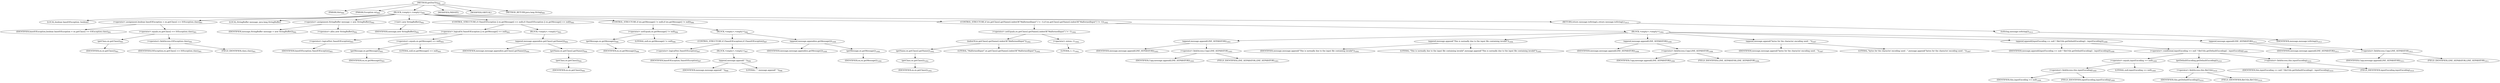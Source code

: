 digraph "getDueTo" {  
"2646" [label = <(METHOD,getDueTo)<SUB>990</SUB>> ]
"2647" [label = <(PARAM,this)<SUB>990</SUB>> ]
"2648" [label = <(PARAM,Exception ex)<SUB>990</SUB>> ]
"2649" [label = <(BLOCK,&lt;empty&gt;,&lt;empty&gt;)<SUB>990</SUB>> ]
"2650" [label = <(LOCAL,boolean baseIOException: boolean)> ]
"2651" [label = <(&lt;operator&gt;.assignment,boolean baseIOException = ex.getClass() == IOException.class)<SUB>991</SUB>> ]
"2652" [label = <(IDENTIFIER,baseIOException,boolean baseIOException = ex.getClass() == IOException.class)<SUB>991</SUB>> ]
"2653" [label = <(&lt;operator&gt;.equals,ex.getClass() == IOException.class)<SUB>991</SUB>> ]
"2654" [label = <(getClass,ex.getClass())<SUB>991</SUB>> ]
"2655" [label = <(IDENTIFIER,ex,ex.getClass())<SUB>991</SUB>> ]
"2656" [label = <(&lt;operator&gt;.fieldAccess,IOException.class)<SUB>991</SUB>> ]
"2657" [label = <(IDENTIFIER,IOException,ex.getClass() == IOException.class)<SUB>991</SUB>> ]
"2658" [label = <(FIELD_IDENTIFIER,class,class)<SUB>991</SUB>> ]
"132" [label = <(LOCAL,StringBuffer message: java.lang.StringBuffer)> ]
"2659" [label = <(&lt;operator&gt;.assignment,StringBuffer message = new StringBuffer())<SUB>992</SUB>> ]
"2660" [label = <(IDENTIFIER,message,StringBuffer message = new StringBuffer())<SUB>992</SUB>> ]
"2661" [label = <(&lt;operator&gt;.alloc,new StringBuffer())<SUB>992</SUB>> ]
"2662" [label = <(&lt;init&gt;,new StringBuffer())<SUB>992</SUB>> ]
"131" [label = <(IDENTIFIER,message,new StringBuffer())<SUB>992</SUB>> ]
"2663" [label = <(CONTROL_STRUCTURE,if (!baseIOException || ex.getMessage() == null),if (!baseIOException || ex.getMessage() == null))<SUB>993</SUB>> ]
"2664" [label = <(&lt;operator&gt;.logicalOr,!baseIOException || ex.getMessage() == null)<SUB>993</SUB>> ]
"2665" [label = <(&lt;operator&gt;.logicalNot,!baseIOException)<SUB>993</SUB>> ]
"2666" [label = <(IDENTIFIER,baseIOException,!baseIOException)<SUB>993</SUB>> ]
"2667" [label = <(&lt;operator&gt;.equals,ex.getMessage() == null)<SUB>993</SUB>> ]
"2668" [label = <(getMessage,ex.getMessage())<SUB>993</SUB>> ]
"2669" [label = <(IDENTIFIER,ex,ex.getMessage())<SUB>993</SUB>> ]
"2670" [label = <(LITERAL,null,ex.getMessage() == null)<SUB>993</SUB>> ]
"2671" [label = <(BLOCK,&lt;empty&gt;,&lt;empty&gt;)<SUB>993</SUB>> ]
"2672" [label = <(append,message.append(ex.getClass().getName()))<SUB>994</SUB>> ]
"2673" [label = <(IDENTIFIER,message,message.append(ex.getClass().getName()))<SUB>994</SUB>> ]
"2674" [label = <(getName,ex.getClass().getName())<SUB>994</SUB>> ]
"2675" [label = <(getClass,ex.getClass())<SUB>994</SUB>> ]
"2676" [label = <(IDENTIFIER,ex,ex.getClass())<SUB>994</SUB>> ]
"2677" [label = <(CONTROL_STRUCTURE,if (ex.getMessage() != null),if (ex.getMessage() != null))<SUB>996</SUB>> ]
"2678" [label = <(&lt;operator&gt;.notEquals,ex.getMessage() != null)<SUB>996</SUB>> ]
"2679" [label = <(getMessage,ex.getMessage())<SUB>996</SUB>> ]
"2680" [label = <(IDENTIFIER,ex,ex.getMessage())<SUB>996</SUB>> ]
"2681" [label = <(LITERAL,null,ex.getMessage() != null)<SUB>996</SUB>> ]
"2682" [label = <(BLOCK,&lt;empty&gt;,&lt;empty&gt;)<SUB>996</SUB>> ]
"2683" [label = <(CONTROL_STRUCTURE,if (!baseIOException),if (!baseIOException))<SUB>997</SUB>> ]
"2684" [label = <(&lt;operator&gt;.logicalNot,!baseIOException)<SUB>997</SUB>> ]
"2685" [label = <(IDENTIFIER,baseIOException,!baseIOException)<SUB>997</SUB>> ]
"2686" [label = <(BLOCK,&lt;empty&gt;,&lt;empty&gt;)<SUB>997</SUB>> ]
"2687" [label = <(append,message.append(&quot; &quot;))<SUB>998</SUB>> ]
"2688" [label = <(IDENTIFIER,message,message.append(&quot; &quot;))<SUB>998</SUB>> ]
"2689" [label = <(LITERAL,&quot; &quot;,message.append(&quot; &quot;))<SUB>998</SUB>> ]
"2690" [label = <(append,message.append(ex.getMessage()))<SUB>1000</SUB>> ]
"2691" [label = <(IDENTIFIER,message,message.append(ex.getMessage()))<SUB>1000</SUB>> ]
"2692" [label = <(getMessage,ex.getMessage())<SUB>1000</SUB>> ]
"2693" [label = <(IDENTIFIER,ex,ex.getMessage())<SUB>1000</SUB>> ]
"2694" [label = <(CONTROL_STRUCTURE,if (ex.getClass().getName().indexOf(&quot;MalformedInput&quot;) != -1),if (ex.getClass().getName().indexOf(&quot;MalformedInput&quot;) != -1))<SUB>1002</SUB>> ]
"2695" [label = <(&lt;operator&gt;.notEquals,ex.getClass().getName().indexOf(&quot;MalformedInput&quot;) != -1)<SUB>1002</SUB>> ]
"2696" [label = <(indexOf,ex.getClass().getName().indexOf(&quot;MalformedInput&quot;))<SUB>1002</SUB>> ]
"2697" [label = <(getName,ex.getClass().getName())<SUB>1002</SUB>> ]
"2698" [label = <(getClass,ex.getClass())<SUB>1002</SUB>> ]
"2699" [label = <(IDENTIFIER,ex,ex.getClass())<SUB>1002</SUB>> ]
"2700" [label = <(LITERAL,&quot;MalformedInput&quot;,ex.getClass().getName().indexOf(&quot;MalformedInput&quot;))<SUB>1002</SUB>> ]
"2701" [label = <(&lt;operator&gt;.minus,-1)<SUB>1002</SUB>> ]
"2702" [label = <(LITERAL,1,-1)<SUB>1002</SUB>> ]
"2703" [label = <(BLOCK,&lt;empty&gt;,&lt;empty&gt;)<SUB>1002</SUB>> ]
"2704" [label = <(append,message.append(LINE_SEPARATOR))<SUB>1003</SUB>> ]
"2705" [label = <(IDENTIFIER,message,message.append(LINE_SEPARATOR))<SUB>1003</SUB>> ]
"2706" [label = <(&lt;operator&gt;.fieldAccess,Copy.LINE_SEPARATOR)<SUB>1003</SUB>> ]
"2707" [label = <(IDENTIFIER,Copy,message.append(LINE_SEPARATOR))<SUB>1003</SUB>> ]
"2708" [label = <(FIELD_IDENTIFIER,LINE_SEPARATOR,LINE_SEPARATOR)<SUB>1003</SUB>> ]
"2709" [label = <(append,message.append(&quot;This is normally due to the input file containing invalid&quot;))<SUB>1004</SUB>> ]
"2710" [label = <(IDENTIFIER,message,message.append(&quot;This is normally due to the input file containing invalid&quot;))<SUB>1004</SUB>> ]
"2711" [label = <(LITERAL,&quot;This is normally due to the input file containing invalid&quot;,message.append(&quot;This is normally due to the input file containing invalid&quot;))<SUB>1005</SUB>> ]
"2712" [label = <(append,message.append(LINE_SEPARATOR))<SUB>1006</SUB>> ]
"2713" [label = <(IDENTIFIER,message,message.append(LINE_SEPARATOR))<SUB>1006</SUB>> ]
"2714" [label = <(&lt;operator&gt;.fieldAccess,Copy.LINE_SEPARATOR)<SUB>1006</SUB>> ]
"2715" [label = <(IDENTIFIER,Copy,message.append(LINE_SEPARATOR))<SUB>1006</SUB>> ]
"2716" [label = <(FIELD_IDENTIFIER,LINE_SEPARATOR,LINE_SEPARATOR)<SUB>1006</SUB>> ]
"2717" [label = <(append,message.append(&quot;bytes for the character encoding used : &quot;))<SUB>1007</SUB>> ]
"2718" [label = <(IDENTIFIER,message,message.append(&quot;bytes for the character encoding used : &quot;))<SUB>1007</SUB>> ]
"2719" [label = <(LITERAL,&quot;bytes for the character encoding used : &quot;,message.append(&quot;bytes for the character encoding used : &quot;))<SUB>1007</SUB>> ]
"2720" [label = <(append,append((inputEncoding == null ? fileUtils.getDefaultEncoding() : inputEncoding)))<SUB>1008</SUB>> ]
"2721" [label = <(IDENTIFIER,message,append((inputEncoding == null ? fileUtils.getDefaultEncoding() : inputEncoding)))<SUB>1008</SUB>> ]
"2722" [label = <(&lt;operator&gt;.conditional,inputEncoding == null ? fileUtils.getDefaultEncoding() : inputEncoding)<SUB>1009</SUB>> ]
"2723" [label = <(&lt;operator&gt;.equals,inputEncoding == null)<SUB>1009</SUB>> ]
"2724" [label = <(&lt;operator&gt;.fieldAccess,this.inputEncoding)<SUB>1009</SUB>> ]
"2725" [label = <(IDENTIFIER,this,inputEncoding == null)<SUB>1009</SUB>> ]
"2726" [label = <(FIELD_IDENTIFIER,inputEncoding,inputEncoding)<SUB>1009</SUB>> ]
"2727" [label = <(LITERAL,null,inputEncoding == null)<SUB>1009</SUB>> ]
"2728" [label = <(getDefaultEncoding,getDefaultEncoding())<SUB>1010</SUB>> ]
"2729" [label = <(&lt;operator&gt;.fieldAccess,this.fileUtils)<SUB>1010</SUB>> ]
"2730" [label = <(IDENTIFIER,this,getDefaultEncoding())<SUB>1010</SUB>> ]
"2731" [label = <(FIELD_IDENTIFIER,fileUtils,fileUtils)<SUB>1010</SUB>> ]
"2732" [label = <(&lt;operator&gt;.fieldAccess,this.inputEncoding)<SUB>1010</SUB>> ]
"2733" [label = <(IDENTIFIER,this,inputEncoding == null ? fileUtils.getDefaultEncoding() : inputEncoding)<SUB>1010</SUB>> ]
"2734" [label = <(FIELD_IDENTIFIER,inputEncoding,inputEncoding)<SUB>1010</SUB>> ]
"2735" [label = <(append,message.append(LINE_SEPARATOR))<SUB>1011</SUB>> ]
"2736" [label = <(IDENTIFIER,message,message.append(LINE_SEPARATOR))<SUB>1011</SUB>> ]
"2737" [label = <(&lt;operator&gt;.fieldAccess,Copy.LINE_SEPARATOR)<SUB>1011</SUB>> ]
"2738" [label = <(IDENTIFIER,Copy,message.append(LINE_SEPARATOR))<SUB>1011</SUB>> ]
"2739" [label = <(FIELD_IDENTIFIER,LINE_SEPARATOR,LINE_SEPARATOR)<SUB>1011</SUB>> ]
"2740" [label = <(RETURN,return message.toString();,return message.toString();)<SUB>1013</SUB>> ]
"2741" [label = <(toString,message.toString())<SUB>1013</SUB>> ]
"2742" [label = <(IDENTIFIER,message,message.toString())<SUB>1013</SUB>> ]
"2743" [label = <(MODIFIER,PRIVATE)> ]
"2744" [label = <(MODIFIER,VIRTUAL)> ]
"2745" [label = <(METHOD_RETURN,java.lang.String)<SUB>990</SUB>> ]
  "2646" -> "2647" 
  "2646" -> "2648" 
  "2646" -> "2649" 
  "2646" -> "2743" 
  "2646" -> "2744" 
  "2646" -> "2745" 
  "2649" -> "2650" 
  "2649" -> "2651" 
  "2649" -> "132" 
  "2649" -> "2659" 
  "2649" -> "2662" 
  "2649" -> "2663" 
  "2649" -> "2677" 
  "2649" -> "2694" 
  "2649" -> "2740" 
  "2651" -> "2652" 
  "2651" -> "2653" 
  "2653" -> "2654" 
  "2653" -> "2656" 
  "2654" -> "2655" 
  "2656" -> "2657" 
  "2656" -> "2658" 
  "2659" -> "2660" 
  "2659" -> "2661" 
  "2662" -> "131" 
  "2663" -> "2664" 
  "2663" -> "2671" 
  "2664" -> "2665" 
  "2664" -> "2667" 
  "2665" -> "2666" 
  "2667" -> "2668" 
  "2667" -> "2670" 
  "2668" -> "2669" 
  "2671" -> "2672" 
  "2672" -> "2673" 
  "2672" -> "2674" 
  "2674" -> "2675" 
  "2675" -> "2676" 
  "2677" -> "2678" 
  "2677" -> "2682" 
  "2678" -> "2679" 
  "2678" -> "2681" 
  "2679" -> "2680" 
  "2682" -> "2683" 
  "2682" -> "2690" 
  "2683" -> "2684" 
  "2683" -> "2686" 
  "2684" -> "2685" 
  "2686" -> "2687" 
  "2687" -> "2688" 
  "2687" -> "2689" 
  "2690" -> "2691" 
  "2690" -> "2692" 
  "2692" -> "2693" 
  "2694" -> "2695" 
  "2694" -> "2703" 
  "2695" -> "2696" 
  "2695" -> "2701" 
  "2696" -> "2697" 
  "2696" -> "2700" 
  "2697" -> "2698" 
  "2698" -> "2699" 
  "2701" -> "2702" 
  "2703" -> "2704" 
  "2703" -> "2709" 
  "2703" -> "2712" 
  "2703" -> "2717" 
  "2703" -> "2720" 
  "2703" -> "2735" 
  "2704" -> "2705" 
  "2704" -> "2706" 
  "2706" -> "2707" 
  "2706" -> "2708" 
  "2709" -> "2710" 
  "2709" -> "2711" 
  "2712" -> "2713" 
  "2712" -> "2714" 
  "2714" -> "2715" 
  "2714" -> "2716" 
  "2717" -> "2718" 
  "2717" -> "2719" 
  "2720" -> "2721" 
  "2720" -> "2722" 
  "2722" -> "2723" 
  "2722" -> "2728" 
  "2722" -> "2732" 
  "2723" -> "2724" 
  "2723" -> "2727" 
  "2724" -> "2725" 
  "2724" -> "2726" 
  "2728" -> "2729" 
  "2729" -> "2730" 
  "2729" -> "2731" 
  "2732" -> "2733" 
  "2732" -> "2734" 
  "2735" -> "2736" 
  "2735" -> "2737" 
  "2737" -> "2738" 
  "2737" -> "2739" 
  "2740" -> "2741" 
  "2741" -> "2742" 
}
